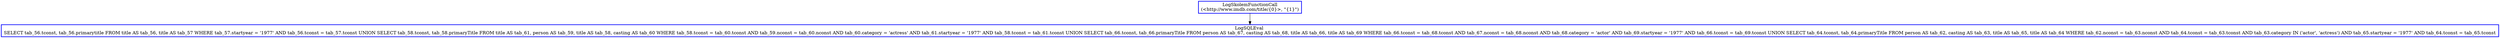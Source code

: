 digraph  g{
node [shape=rectangle, color=black, fontcolor=black, style=bold]
0 [label="LogSkolemFunctionCall
(<http://www.imdb.com/title/{0}>, \"{1}\")" , color = blue] ; 
1 [label="LogSQLEval 
SELECT tab_56.tconst, tab_56.primarytitle FROM title AS tab_56, title AS tab_57 WHERE tab_57.startyear = '1977' AND tab_56.tconst = tab_57.tconst UNION SELECT tab_58.tconst, tab_58.primaryTitle FROM title AS tab_61, person AS tab_59, title AS tab_58, casting AS tab_60 WHERE tab_58.tconst = tab_60.tconst AND tab_59.nconst = tab_60.nconst AND tab_60.category = 'actress' AND tab_61.startyear = '1977' AND tab_58.tconst = tab_61.tconst UNION SELECT tab_66.tconst, tab_66.primaryTitle FROM person AS tab_67, casting AS tab_68, title AS tab_66, title AS tab_69 WHERE tab_66.tconst = tab_68.tconst AND tab_67.nconst = tab_68.nconst AND tab_68.category = 'actor' AND tab_69.startyear = '1977' AND tab_66.tconst = tab_69.tconst UNION SELECT tab_64.tconst, tab_64.primaryTitle FROM person AS tab_62, casting AS tab_63, title AS tab_65, title AS tab_64 WHERE tab_62.nconst = tab_63.nconst AND tab_64.tconst = tab_63.tconst AND tab_63.category IN ('actor', 'actress') AND tab_65.startyear = '1977' AND tab_64.tconst = tab_65.tconst", color = blue] ; 
0 -> 1 ; 
}

